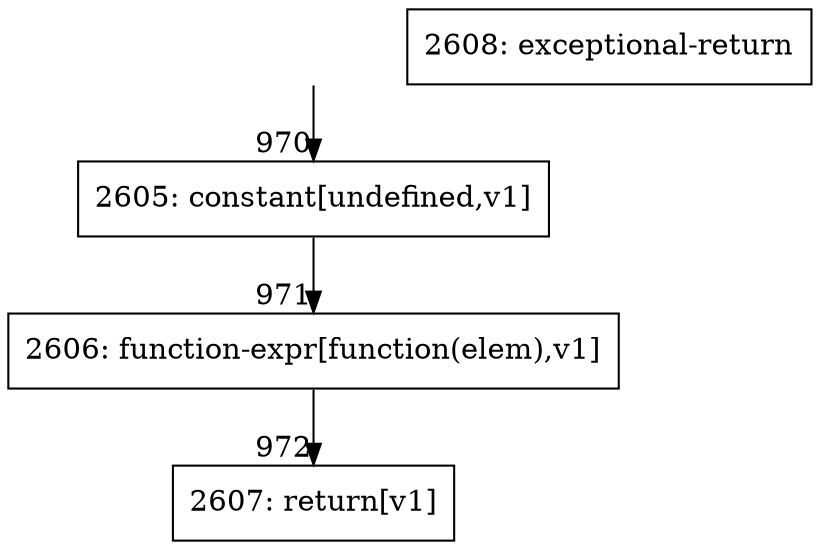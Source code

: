 digraph {
rankdir="TD"
BB_entry67[shape=none,label=""];
BB_entry67 -> BB970 [tailport=s, headport=n, headlabel="    970"]
BB970 [shape=record label="{2605: constant[undefined,v1]}" ] 
BB970 -> BB971 [tailport=s, headport=n, headlabel="      971"]
BB971 [shape=record label="{2606: function-expr[function(elem),v1]}" ] 
BB971 -> BB972 [tailport=s, headport=n, headlabel="      972"]
BB972 [shape=record label="{2607: return[v1]}" ] 
BB973 [shape=record label="{2608: exceptional-return}" ] 
}
